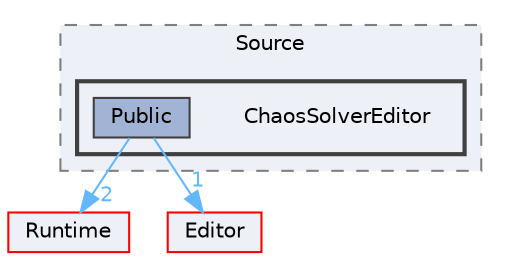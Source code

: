 digraph "ChaosSolverEditor"
{
 // INTERACTIVE_SVG=YES
 // LATEX_PDF_SIZE
  bgcolor="transparent";
  edge [fontname=Helvetica,fontsize=10,labelfontname=Helvetica,labelfontsize=10];
  node [fontname=Helvetica,fontsize=10,shape=box,height=0.2,width=0.4];
  compound=true
  subgraph clusterdir_0a3b1d095d36f1a2b8e0ca212ae715ec {
    graph [ bgcolor="#edf0f7", pencolor="grey50", label="Source", fontname=Helvetica,fontsize=10 style="filled,dashed", URL="dir_0a3b1d095d36f1a2b8e0ca212ae715ec.html",tooltip=""]
  subgraph clusterdir_cce7dfdc035aa382db6f1b316d6700e1 {
    graph [ bgcolor="#edf0f7", pencolor="grey25", label="", fontname=Helvetica,fontsize=10 style="filled,bold", URL="dir_cce7dfdc035aa382db6f1b316d6700e1.html",tooltip=""]
    dir_cce7dfdc035aa382db6f1b316d6700e1 [shape=plaintext, label="ChaosSolverEditor"];
  dir_0e613ee2f7fb5477f757b8991c0b50a1 [label="Public", fillcolor="#a2b4d6", color="grey25", style="filled", URL="dir_0e613ee2f7fb5477f757b8991c0b50a1.html",tooltip=""];
  }
  }
  dir_7536b172fbd480bfd146a1b1acd6856b [label="Runtime", fillcolor="#edf0f7", color="red", style="filled", URL="dir_7536b172fbd480bfd146a1b1acd6856b.html",tooltip=""];
  dir_b26507eead720464ba2ac6bbc6dcec5f [label="Editor", fillcolor="#edf0f7", color="red", style="filled", URL="dir_b26507eead720464ba2ac6bbc6dcec5f.html",tooltip=""];
  dir_0e613ee2f7fb5477f757b8991c0b50a1->dir_7536b172fbd480bfd146a1b1acd6856b [headlabel="2", labeldistance=1.5 headhref="dir_000807_000984.html" href="dir_000807_000984.html" color="steelblue1" fontcolor="steelblue1"];
  dir_0e613ee2f7fb5477f757b8991c0b50a1->dir_b26507eead720464ba2ac6bbc6dcec5f [headlabel="1", labeldistance=1.5 headhref="dir_000807_000357.html" href="dir_000807_000357.html" color="steelblue1" fontcolor="steelblue1"];
}
